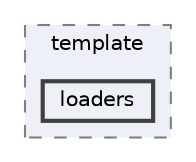 digraph "C:/Users/LukeMabie/documents/Development/Password_Saver_Using_Django-master/venv/Lib/site-packages/django/template/loaders"
{
 // LATEX_PDF_SIZE
  bgcolor="transparent";
  edge [fontname=Helvetica,fontsize=10,labelfontname=Helvetica,labelfontsize=10];
  node [fontname=Helvetica,fontsize=10,shape=box,height=0.2,width=0.4];
  compound=true
  subgraph clusterdir_e0e0aab43a8ec1a19efaf837023f7297 {
    graph [ bgcolor="#edf0f7", pencolor="grey50", label="template", fontname=Helvetica,fontsize=10 style="filled,dashed", URL="dir_e0e0aab43a8ec1a19efaf837023f7297.html",tooltip=""]
  dir_411340541d57702af30989e69d5c21e6 [label="loaders", fillcolor="#edf0f7", color="grey25", style="filled,bold", URL="dir_411340541d57702af30989e69d5c21e6.html",tooltip=""];
  }
}
